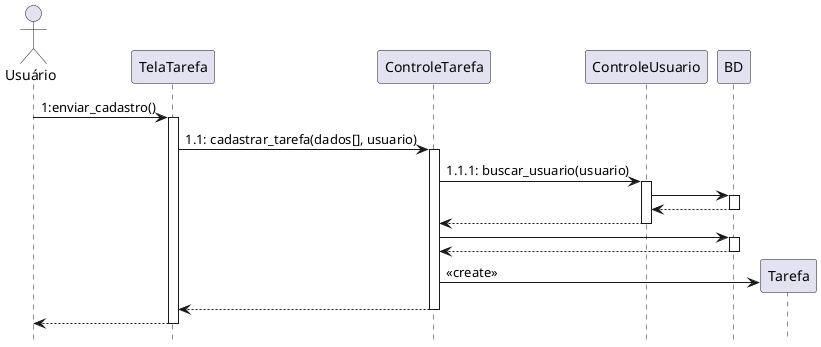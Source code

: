 @startuml
hide footbox
actor "Usuário" as usuario

usuario -> TelaTarefa: 1:enviar_cadastro()
activate TelaTarefa

TelaTarefa -> ControleTarefa: 1.1: cadastrar_tarefa(dados[], usuario)
activate ControleTarefa

ControleTarefa -> ControleUsuario: 1.1.1: buscar_usuario(usuario)
activate ControleUsuario

ControleUsuario -> BD
activate BD

BD --> ControleUsuario
deactivate BD

ControleUsuario --> ControleTarefa
deactivate ControleUsuario

ControleTarefa -> BD
activate BD

BD --> ControleTarefa
deactivate BD

create Tarefa
ControleTarefa -> Tarefa: <<create>>

ControleTarefa --> TelaTarefa
deactivate ControleTarefa

TelaTarefa --> usuario
deactivate TelaTarefa

@enduml